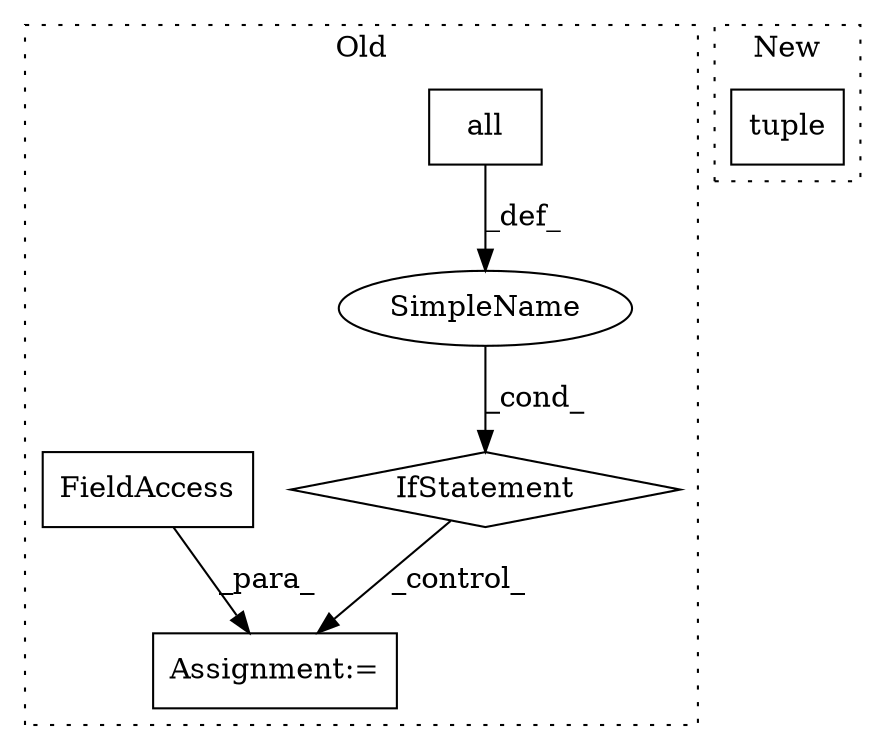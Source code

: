 digraph G {
subgraph cluster0 {
1 [label="all" a="32" s="25329,25518" l="17,-3" shape="box"];
3 [label="IfStatement" a="25" s="25324,25515" l="4,2" shape="diamond"];
4 [label="SimpleName" a="42" s="" l="" shape="ellipse"];
5 [label="Assignment:=" a="7" s="25557,25657" l="61,2" shape="box"];
6 [label="FieldAccess" a="22" s="25639" l="18" shape="box"];
label = "Old";
style="dotted";
}
subgraph cluster1 {
2 [label="tuple" a="32" s="25324,25344" l="6,1" shape="box"];
label = "New";
style="dotted";
}
1 -> 4 [label="_def_"];
3 -> 5 [label="_control_"];
4 -> 3 [label="_cond_"];
6 -> 5 [label="_para_"];
}